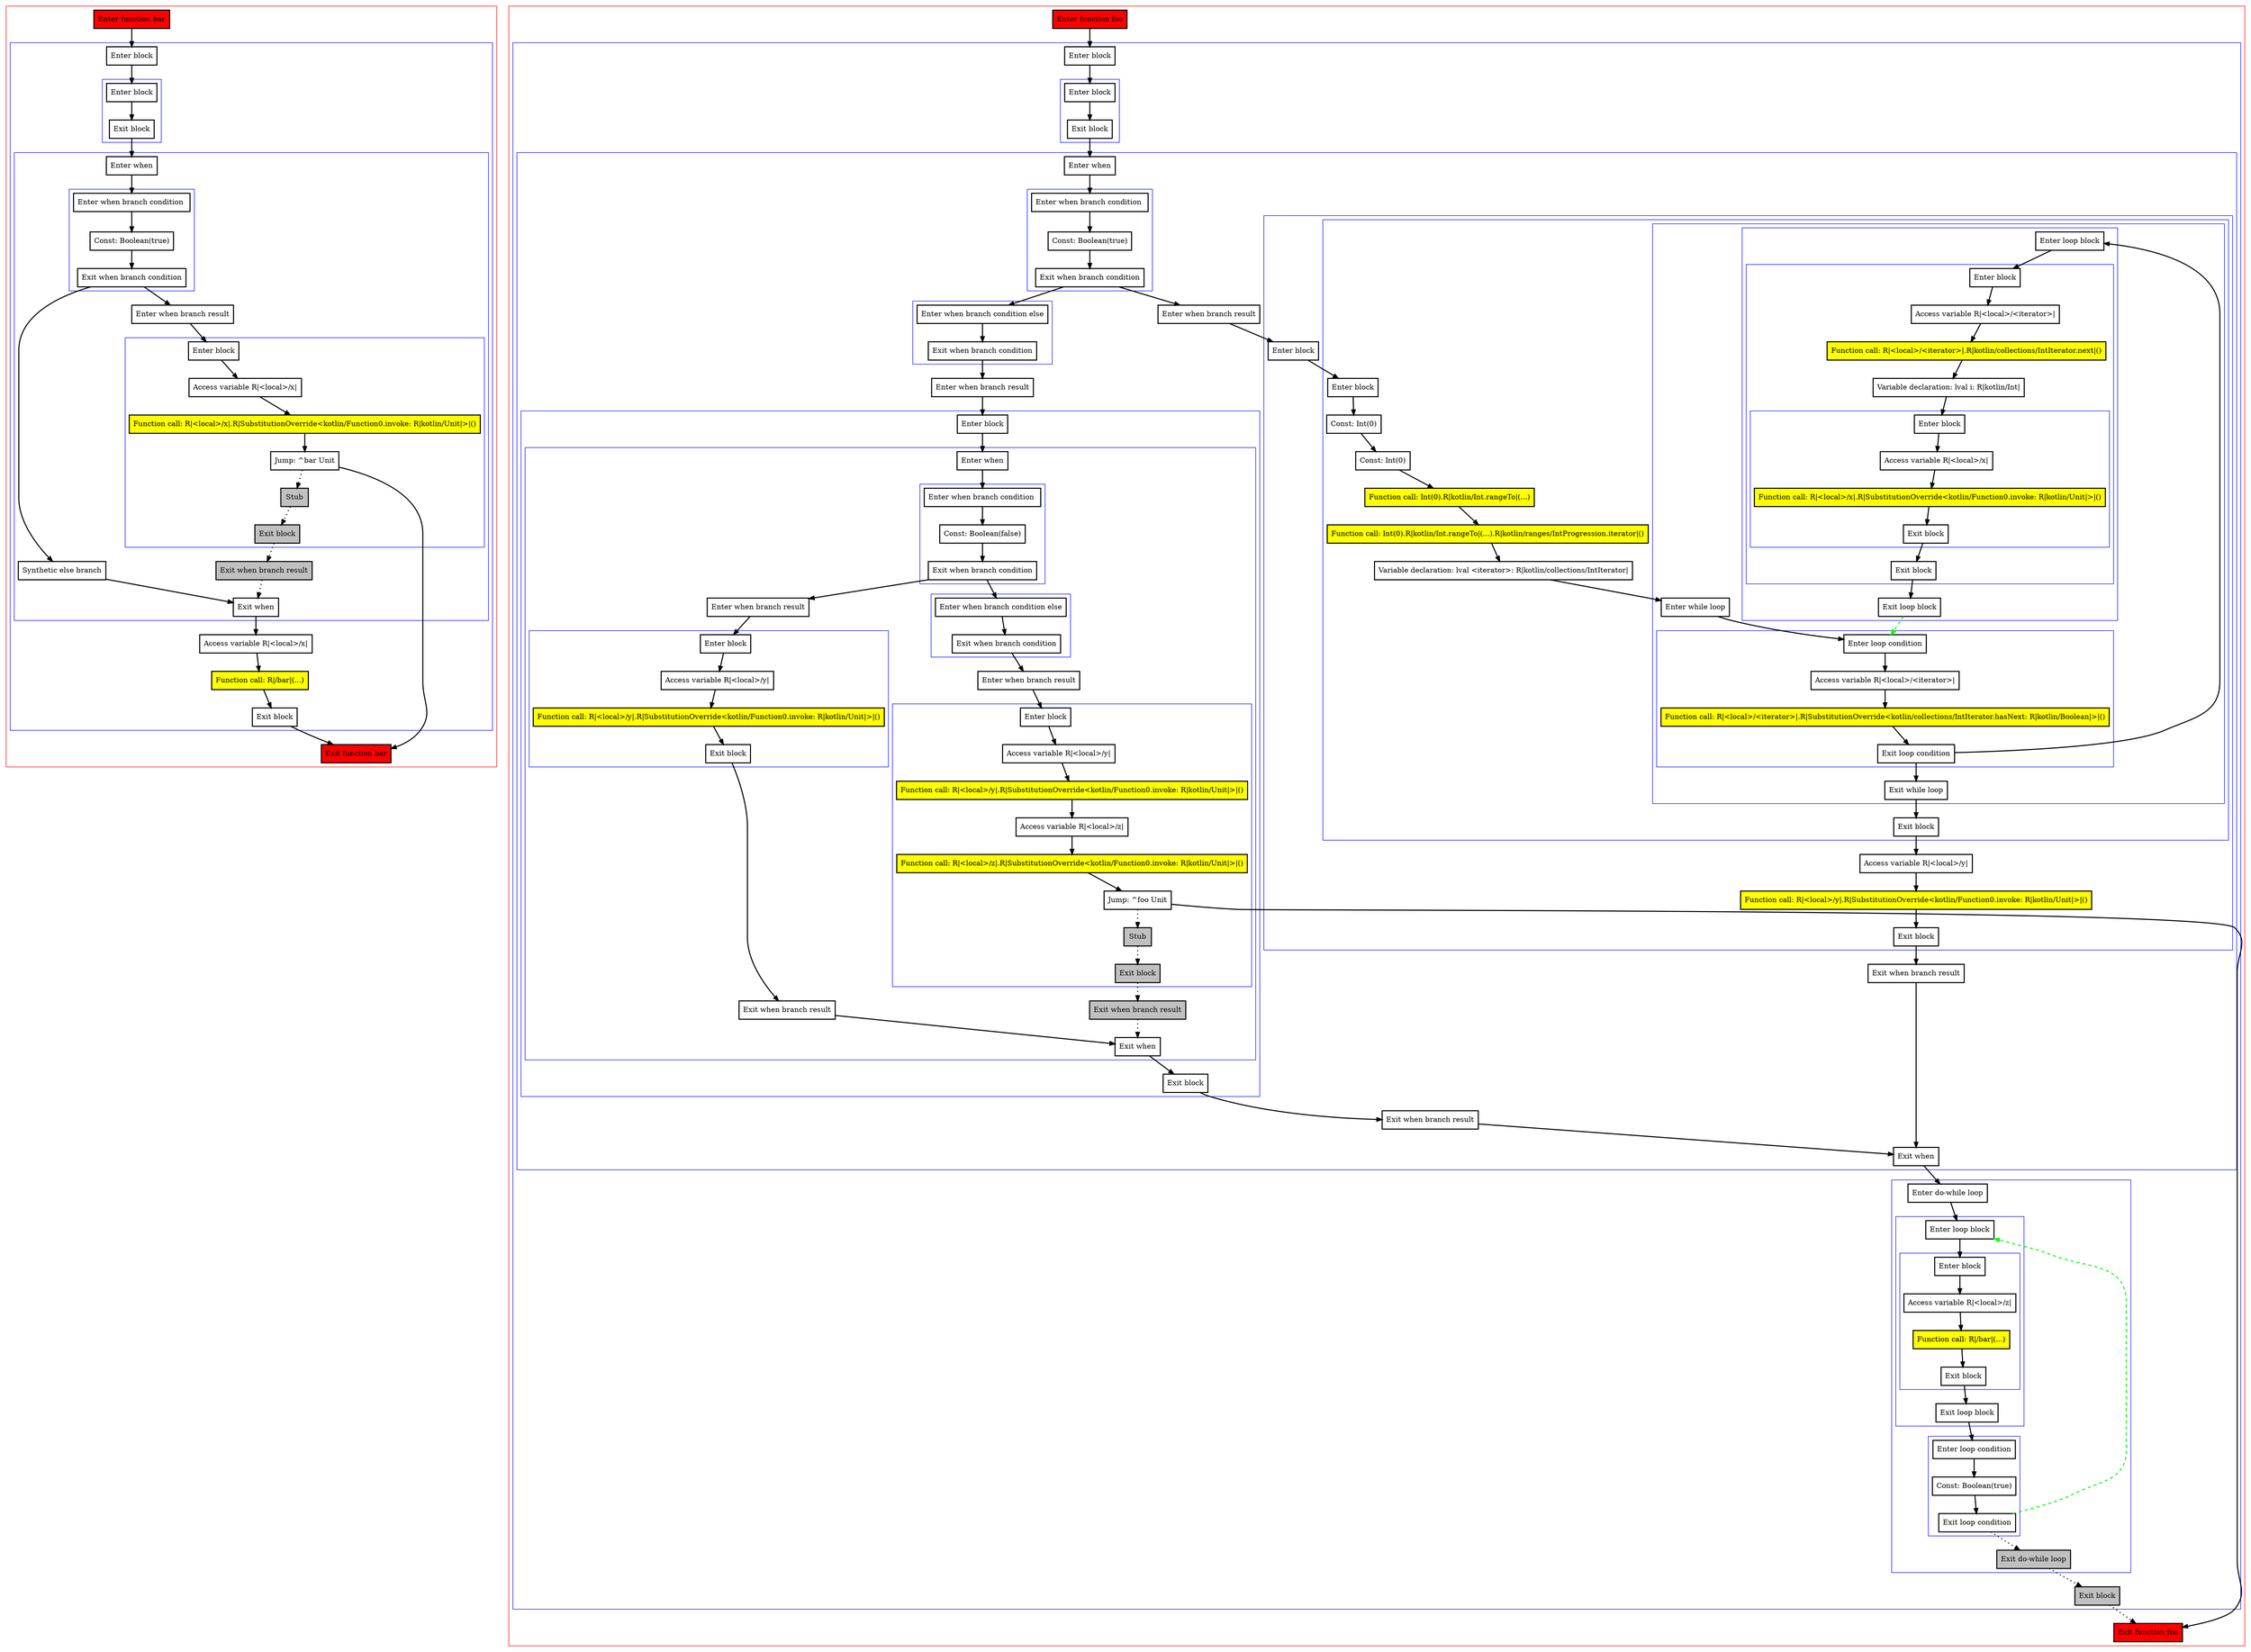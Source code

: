digraph flow_kt {
    graph [nodesep=3]
    node [shape=box penwidth=2]
    edge [penwidth=2]

    subgraph cluster_0 {
        color=red
        0 [label="Enter function bar" style="filled" fillcolor=red];
        subgraph cluster_1 {
            color=blue
            1 [label="Enter block"];
            subgraph cluster_2 {
                color=blue
                2 [label="Enter block"];
                3 [label="Exit block"];
            }
            subgraph cluster_3 {
                color=blue
                4 [label="Enter when"];
                subgraph cluster_4 {
                    color=blue
                    5 [label="Enter when branch condition "];
                    6 [label="Const: Boolean(true)"];
                    7 [label="Exit when branch condition"];
                }
                8 [label="Synthetic else branch"];
                9 [label="Enter when branch result"];
                subgraph cluster_5 {
                    color=blue
                    10 [label="Enter block"];
                    11 [label="Access variable R|<local>/x|"];
                    12 [label="Function call: R|<local>/x|.R|SubstitutionOverride<kotlin/Function0.invoke: R|kotlin/Unit|>|()" style="filled" fillcolor=yellow];
                    13 [label="Jump: ^bar Unit"];
                    14 [label="Stub" style="filled" fillcolor=gray];
                    15 [label="Exit block" style="filled" fillcolor=gray];
                }
                16 [label="Exit when branch result" style="filled" fillcolor=gray];
                17 [label="Exit when"];
            }
            18 [label="Access variable R|<local>/x|"];
            19 [label="Function call: R|/bar|(...)" style="filled" fillcolor=yellow];
            20 [label="Exit block"];
        }
        21 [label="Exit function bar" style="filled" fillcolor=red];
    }
    0 -> {1};
    1 -> {2};
    2 -> {3};
    3 -> {4};
    4 -> {5};
    5 -> {6};
    6 -> {7};
    7 -> {8 9};
    8 -> {17};
    9 -> {10};
    10 -> {11};
    11 -> {12};
    12 -> {13};
    13 -> {21};
    13 -> {14} [style=dotted];
    14 -> {15} [style=dotted];
    15 -> {16} [style=dotted];
    16 -> {17} [style=dotted];
    17 -> {18};
    18 -> {19};
    19 -> {20};
    20 -> {21};

    subgraph cluster_6 {
        color=red
        22 [label="Enter function foo" style="filled" fillcolor=red];
        subgraph cluster_7 {
            color=blue
            23 [label="Enter block"];
            subgraph cluster_8 {
                color=blue
                24 [label="Enter block"];
                25 [label="Exit block"];
            }
            subgraph cluster_9 {
                color=blue
                26 [label="Enter when"];
                subgraph cluster_10 {
                    color=blue
                    27 [label="Enter when branch condition "];
                    28 [label="Const: Boolean(true)"];
                    29 [label="Exit when branch condition"];
                }
                subgraph cluster_11 {
                    color=blue
                    30 [label="Enter when branch condition else"];
                    31 [label="Exit when branch condition"];
                }
                32 [label="Enter when branch result"];
                subgraph cluster_12 {
                    color=blue
                    33 [label="Enter block"];
                    subgraph cluster_13 {
                        color=blue
                        34 [label="Enter when"];
                        subgraph cluster_14 {
                            color=blue
                            35 [label="Enter when branch condition "];
                            36 [label="Const: Boolean(false)"];
                            37 [label="Exit when branch condition"];
                        }
                        subgraph cluster_15 {
                            color=blue
                            38 [label="Enter when branch condition else"];
                            39 [label="Exit when branch condition"];
                        }
                        40 [label="Enter when branch result"];
                        subgraph cluster_16 {
                            color=blue
                            41 [label="Enter block"];
                            42 [label="Access variable R|<local>/y|"];
                            43 [label="Function call: R|<local>/y|.R|SubstitutionOverride<kotlin/Function0.invoke: R|kotlin/Unit|>|()" style="filled" fillcolor=yellow];
                            44 [label="Access variable R|<local>/z|"];
                            45 [label="Function call: R|<local>/z|.R|SubstitutionOverride<kotlin/Function0.invoke: R|kotlin/Unit|>|()" style="filled" fillcolor=yellow];
                            46 [label="Jump: ^foo Unit"];
                            47 [label="Stub" style="filled" fillcolor=gray];
                            48 [label="Exit block" style="filled" fillcolor=gray];
                        }
                        49 [label="Exit when branch result" style="filled" fillcolor=gray];
                        50 [label="Enter when branch result"];
                        subgraph cluster_17 {
                            color=blue
                            51 [label="Enter block"];
                            52 [label="Access variable R|<local>/y|"];
                            53 [label="Function call: R|<local>/y|.R|SubstitutionOverride<kotlin/Function0.invoke: R|kotlin/Unit|>|()" style="filled" fillcolor=yellow];
                            54 [label="Exit block"];
                        }
                        55 [label="Exit when branch result"];
                        56 [label="Exit when"];
                    }
                    57 [label="Exit block"];
                }
                58 [label="Exit when branch result"];
                59 [label="Enter when branch result"];
                subgraph cluster_18 {
                    color=blue
                    60 [label="Enter block"];
                    subgraph cluster_19 {
                        color=blue
                        61 [label="Enter block"];
                        62 [label="Const: Int(0)"];
                        63 [label="Const: Int(0)"];
                        64 [label="Function call: Int(0).R|kotlin/Int.rangeTo|(...)" style="filled" fillcolor=yellow];
                        65 [label="Function call: Int(0).R|kotlin/Int.rangeTo|(...).R|kotlin/ranges/IntProgression.iterator|()" style="filled" fillcolor=yellow];
                        66 [label="Variable declaration: lval <iterator>: R|kotlin/collections/IntIterator|"];
                        subgraph cluster_20 {
                            color=blue
                            67 [label="Enter while loop"];
                            subgraph cluster_21 {
                                color=blue
                                68 [label="Enter loop condition"];
                                69 [label="Access variable R|<local>/<iterator>|"];
                                70 [label="Function call: R|<local>/<iterator>|.R|SubstitutionOverride<kotlin/collections/IntIterator.hasNext: R|kotlin/Boolean|>|()" style="filled" fillcolor=yellow];
                                71 [label="Exit loop condition"];
                            }
                            subgraph cluster_22 {
                                color=blue
                                72 [label="Enter loop block"];
                                subgraph cluster_23 {
                                    color=blue
                                    73 [label="Enter block"];
                                    74 [label="Access variable R|<local>/<iterator>|"];
                                    75 [label="Function call: R|<local>/<iterator>|.R|kotlin/collections/IntIterator.next|()" style="filled" fillcolor=yellow];
                                    76 [label="Variable declaration: lval i: R|kotlin/Int|"];
                                    subgraph cluster_24 {
                                        color=blue
                                        77 [label="Enter block"];
                                        78 [label="Access variable R|<local>/x|"];
                                        79 [label="Function call: R|<local>/x|.R|SubstitutionOverride<kotlin/Function0.invoke: R|kotlin/Unit|>|()" style="filled" fillcolor=yellow];
                                        80 [label="Exit block"];
                                    }
                                    81 [label="Exit block"];
                                }
                                82 [label="Exit loop block"];
                            }
                            83 [label="Exit while loop"];
                        }
                        84 [label="Exit block"];
                    }
                    85 [label="Access variable R|<local>/y|"];
                    86 [label="Function call: R|<local>/y|.R|SubstitutionOverride<kotlin/Function0.invoke: R|kotlin/Unit|>|()" style="filled" fillcolor=yellow];
                    87 [label="Exit block"];
                }
                88 [label="Exit when branch result"];
                89 [label="Exit when"];
            }
            subgraph cluster_25 {
                color=blue
                90 [label="Enter do-while loop"];
                subgraph cluster_26 {
                    color=blue
                    91 [label="Enter loop block"];
                    subgraph cluster_27 {
                        color=blue
                        92 [label="Enter block"];
                        93 [label="Access variable R|<local>/z|"];
                        94 [label="Function call: R|/bar|(...)" style="filled" fillcolor=yellow];
                        95 [label="Exit block"];
                    }
                    96 [label="Exit loop block"];
                }
                subgraph cluster_28 {
                    color=blue
                    97 [label="Enter loop condition"];
                    98 [label="Const: Boolean(true)"];
                    99 [label="Exit loop condition"];
                }
                100 [label="Exit do-while loop" style="filled" fillcolor=gray];
            }
            101 [label="Exit block" style="filled" fillcolor=gray];
        }
        102 [label="Exit function foo" style="filled" fillcolor=red];
    }
    22 -> {23};
    23 -> {24};
    24 -> {25};
    25 -> {26};
    26 -> {27};
    27 -> {28};
    28 -> {29};
    29 -> {30 59};
    30 -> {31};
    31 -> {32};
    32 -> {33};
    33 -> {34};
    34 -> {35};
    35 -> {36};
    36 -> {37};
    37 -> {38 50};
    38 -> {39};
    39 -> {40};
    40 -> {41};
    41 -> {42};
    42 -> {43};
    43 -> {44};
    44 -> {45};
    45 -> {46};
    46 -> {102};
    46 -> {47} [style=dotted];
    47 -> {48} [style=dotted];
    48 -> {49} [style=dotted];
    49 -> {56} [style=dotted];
    50 -> {51};
    51 -> {52};
    52 -> {53};
    53 -> {54};
    54 -> {55};
    55 -> {56};
    56 -> {57};
    57 -> {58};
    58 -> {89};
    59 -> {60};
    60 -> {61};
    61 -> {62};
    62 -> {63};
    63 -> {64};
    64 -> {65};
    65 -> {66};
    66 -> {67};
    67 -> {68};
    68 -> {69};
    69 -> {70};
    70 -> {71};
    71 -> {72 83};
    72 -> {73};
    73 -> {74};
    74 -> {75};
    75 -> {76};
    76 -> {77};
    77 -> {78};
    78 -> {79};
    79 -> {80};
    80 -> {81};
    81 -> {82};
    82 -> {68} [color=green style=dashed];
    83 -> {84};
    84 -> {85};
    85 -> {86};
    86 -> {87};
    87 -> {88};
    88 -> {89};
    89 -> {90};
    90 -> {91};
    91 -> {92};
    92 -> {93};
    93 -> {94};
    94 -> {95};
    95 -> {96};
    96 -> {97};
    97 -> {98};
    98 -> {99};
    99 -> {91} [color=green style=dashed];
    99 -> {100} [style=dotted];
    100 -> {101} [style=dotted];
    101 -> {102} [style=dotted];

}
